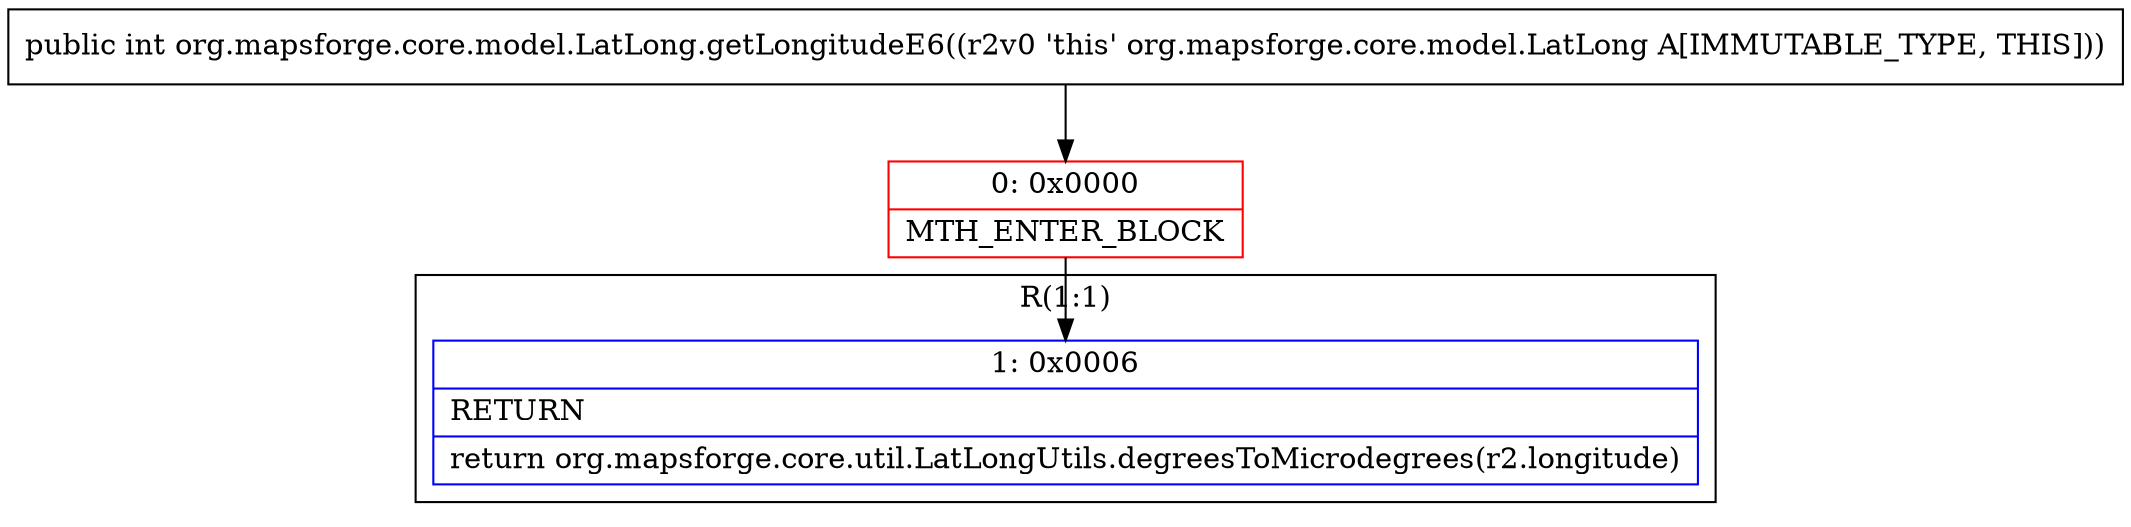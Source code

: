 digraph "CFG fororg.mapsforge.core.model.LatLong.getLongitudeE6()I" {
subgraph cluster_Region_308392043 {
label = "R(1:1)";
node [shape=record,color=blue];
Node_1 [shape=record,label="{1\:\ 0x0006|RETURN\l|return org.mapsforge.core.util.LatLongUtils.degreesToMicrodegrees(r2.longitude)\l}"];
}
Node_0 [shape=record,color=red,label="{0\:\ 0x0000|MTH_ENTER_BLOCK\l}"];
MethodNode[shape=record,label="{public int org.mapsforge.core.model.LatLong.getLongitudeE6((r2v0 'this' org.mapsforge.core.model.LatLong A[IMMUTABLE_TYPE, THIS])) }"];
MethodNode -> Node_0;
Node_0 -> Node_1;
}

